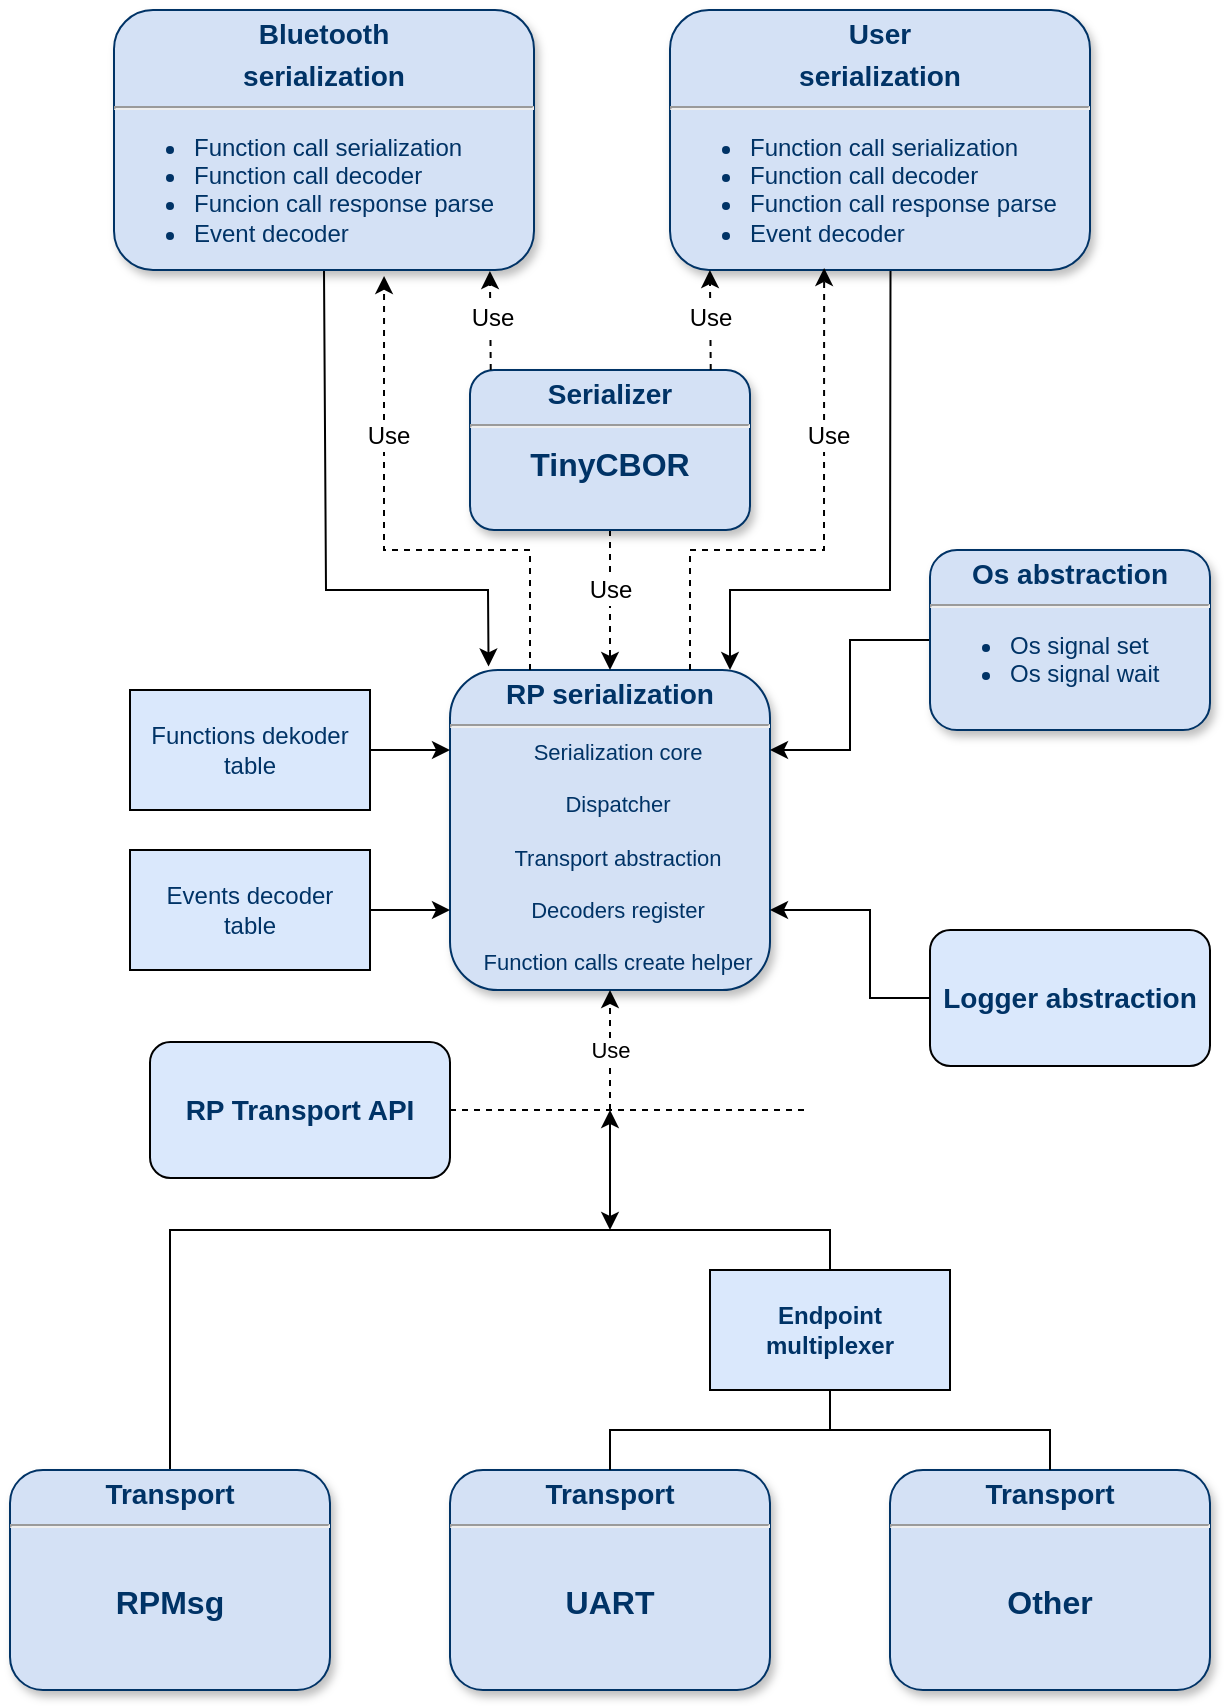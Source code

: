 <mxfile version="12.7.8" type="github">
  <diagram name="Page-1" id="efa7a0a1-bf9b-a30e-e6df-94a7791c09e9">
    <mxGraphModel dx="1408" dy="2048" grid="1" gridSize="10" guides="1" tooltips="1" connect="1" arrows="1" fold="1" page="1" pageScale="1" pageWidth="826" pageHeight="1169" background="#ffffff" math="0" shadow="0">
      <root>
        <mxCell id="0" />
        <mxCell id="1" parent="0" />
        <mxCell id="B9xLCHztqE-pflS7z85g-27" style="edgeStyle=orthogonalEdgeStyle;rounded=0;orthogonalLoop=1;jettySize=auto;html=1;exitX=0.5;exitY=0;exitDx=0;exitDy=0;endArrow=none;endFill=0;" edge="1" parent="1" source="21">
          <mxGeometry relative="1" as="geometry">
            <mxPoint x="430" y="400" as="targetPoint" />
            <Array as="points">
              <mxPoint x="210" y="400" />
            </Array>
          </mxGeometry>
        </mxCell>
        <mxCell id="21" value="&lt;p style=&quot;margin: 4px 0px 0px ; text-align: center&quot;&gt;&lt;font size=&quot;1&quot;&gt;&lt;b style=&quot;font-size: 14px&quot;&gt;Transport&lt;/b&gt;&lt;/font&gt;&lt;/p&gt;&lt;hr&gt;&lt;div align=&quot;center&quot;&gt;&lt;table align=&quot;center&quot;&gt;&lt;tbody&gt;&lt;tr style=&quot;font-size: 16px&quot;&gt;&lt;td&gt;&lt;b&gt;&lt;br&gt;RPMsg&lt;/b&gt;&lt;br&gt;&lt;/td&gt;&lt;/tr&gt;&lt;/tbody&gt;&lt;/table&gt;&lt;/div&gt;" style="verticalAlign=top;align=left;overflow=fill;fontSize=12;fontFamily=Helvetica;html=1;strokeColor=#003366;shadow=1;fillColor=#D4E1F5;fontColor=#003366;glass=0;rounded=1;comic=0;" parent="1" vertex="1">
          <mxGeometry x="130" y="520" width="160" height="110" as="geometry" />
        </mxCell>
        <mxCell id="25" value="&lt;p style=&quot;margin: 4px 0px 0px ; text-align: center&quot;&gt;&lt;font size=&quot;1&quot;&gt;&lt;b style=&quot;font-size: 14px&quot;&gt;RP serialization&lt;br&gt;&lt;/b&gt;&lt;/font&gt;&lt;/p&gt;&lt;hr&gt;&lt;p style=&quot;margin: 0px 0px 0px 8px ; font-size: 11px&quot; align=&quot;center&quot;&gt;&lt;font style=&quot;font-size: 11px&quot;&gt;Serialization core&lt;/font&gt;&lt;/p&gt;&lt;p style=&quot;margin: 0px 0px 0px 8px ; font-size: 11px&quot; align=&quot;center&quot;&gt;&lt;font style=&quot;font-size: 11px&quot;&gt;&lt;br&gt;&lt;/font&gt;&lt;/p&gt;&lt;p style=&quot;margin: 0px 0px 0px 8px ; font-size: 11px&quot; align=&quot;center&quot;&gt;&lt;font style=&quot;font-size: 11px&quot;&gt;Dispatcher&lt;/font&gt;&lt;/p&gt;&lt;p style=&quot;margin: 0px 0px 0px 8px ; font-size: 11px&quot; align=&quot;center&quot;&gt;&lt;font style=&quot;font-size: 11px&quot;&gt;&lt;br&gt;&lt;/font&gt;&lt;/p&gt;&lt;p style=&quot;margin: 0px 0px 0px 8px ; font-size: 11px&quot; align=&quot;center&quot;&gt;&lt;font style=&quot;font-size: 11px&quot;&gt;Transport abstraction&lt;/font&gt;&lt;/p&gt;&lt;p style=&quot;margin: 0px 0px 0px 8px ; font-size: 11px&quot; align=&quot;center&quot;&gt;&lt;font style=&quot;font-size: 11px&quot;&gt;&lt;br&gt;&lt;/font&gt;&lt;/p&gt;&lt;p style=&quot;margin: 0px 0px 0px 8px ; font-size: 11px&quot; align=&quot;center&quot;&gt;&lt;font style=&quot;font-size: 11px&quot;&gt;Decoders register&lt;/font&gt;&lt;/p&gt;&lt;p style=&quot;margin: 0px 0px 0px 8px ; font-size: 11px&quot; align=&quot;center&quot;&gt;&lt;font style=&quot;font-size: 11px&quot;&gt;&lt;br&gt;&lt;/font&gt;&lt;/p&gt;&lt;p style=&quot;margin: 0px 0px 0px 8px ; font-size: 11px&quot; align=&quot;center&quot;&gt;&lt;font style=&quot;font-size: 11px&quot;&gt;Function calls create helper&lt;br&gt;&lt;/font&gt;&lt;/p&gt;&lt;p style=&quot;margin: 0px ; margin-left: 8px&quot; align=&quot;center&quot;&gt;&lt;br&gt;&lt;/p&gt;" style="verticalAlign=top;align=left;overflow=fill;fontSize=12;fontFamily=Helvetica;html=1;strokeColor=#003366;shadow=1;fillColor=#D4E1F5;fontColor=#003366;rounded=1;" parent="1" vertex="1">
          <mxGeometry x="350" y="120" width="160" height="160" as="geometry" />
        </mxCell>
        <mxCell id="hzTVODMIwVcw8zMCKMNO-117" value="&lt;p style=&quot;margin: 4px 0px 0px ; text-align: center&quot;&gt;&lt;font size=&quot;1&quot;&gt;&lt;b style=&quot;font-size: 14px&quot;&gt;Transport&lt;/b&gt;&lt;/font&gt;&lt;/p&gt;&lt;hr&gt;&lt;div align=&quot;center&quot;&gt;&lt;table align=&quot;center&quot;&gt;&lt;tbody&gt;&lt;tr style=&quot;font-size: 16px&quot;&gt;&lt;td&gt;&lt;b&gt;&lt;br&gt;UART&lt;/b&gt;&lt;br&gt;&lt;/td&gt;&lt;/tr&gt;&lt;/tbody&gt;&lt;/table&gt;&lt;/div&gt;" style="verticalAlign=top;align=left;overflow=fill;fontSize=12;fontFamily=Helvetica;html=1;strokeColor=#003366;shadow=1;fillColor=#D4E1F5;fontColor=#003366;glass=0;rounded=1;comic=0;" parent="1" vertex="1">
          <mxGeometry x="350" y="520" width="160" height="110" as="geometry" />
        </mxCell>
        <mxCell id="hzTVODMIwVcw8zMCKMNO-118" value="&lt;p style=&quot;margin: 4px 0px 0px ; text-align: center&quot;&gt;&lt;font size=&quot;1&quot;&gt;&lt;b style=&quot;font-size: 14px&quot;&gt;Transport&lt;/b&gt;&lt;/font&gt;&lt;/p&gt;&lt;hr&gt;&lt;div align=&quot;center&quot;&gt;&lt;table align=&quot;center&quot;&gt;&lt;tbody&gt;&lt;tr style=&quot;font-size: 16px&quot;&gt;&lt;td&gt;&lt;b&gt;&lt;br&gt;Other&lt;/b&gt;&lt;br&gt;&lt;/td&gt;&lt;/tr&gt;&lt;/tbody&gt;&lt;/table&gt;&lt;/div&gt;" style="verticalAlign=top;align=left;overflow=fill;fontSize=12;fontFamily=Helvetica;html=1;strokeColor=#003366;shadow=1;fillColor=#D4E1F5;fontColor=#003366;glass=0;rounded=1;comic=0;" parent="1" vertex="1">
          <mxGeometry x="570" y="520" width="160" height="110" as="geometry" />
        </mxCell>
        <mxCell id="hzTVODMIwVcw8zMCKMNO-134" value="" style="endArrow=none;dashed=1;html=1;exitX=1;exitY=0.5;exitDx=0;exitDy=0;" parent="1" source="hzTVODMIwVcw8zMCKMNO-143" edge="1">
          <mxGeometry width="50" height="50" relative="1" as="geometry">
            <mxPoint x="230" y="330" as="sourcePoint" />
            <mxPoint x="530" y="340" as="targetPoint" />
            <Array as="points">
              <mxPoint x="430" y="340" />
            </Array>
          </mxGeometry>
        </mxCell>
        <mxCell id="hzTVODMIwVcw8zMCKMNO-135" value="" style="endArrow=classic;startArrow=classic;html=1;" parent="1" edge="1">
          <mxGeometry width="50" height="50" relative="1" as="geometry">
            <mxPoint x="430" y="400" as="sourcePoint" />
            <mxPoint x="430" y="340" as="targetPoint" />
          </mxGeometry>
        </mxCell>
        <mxCell id="hzTVODMIwVcw8zMCKMNO-143" value="&lt;font style=&quot;font-size: 14px&quot; color=&quot;#003366&quot;&gt;&lt;b&gt;&lt;font style=&quot;font-size: 14px&quot;&gt;RP Transport API&lt;/font&gt;&lt;/b&gt;&lt;/font&gt;" style="rounded=1;whiteSpace=wrap;html=1;glass=0;comic=0;strokeColor=#000000;fillColor=#dae8fc;" parent="1" vertex="1">
          <mxGeometry x="200" y="306" width="150" height="68" as="geometry" />
        </mxCell>
        <mxCell id="hzTVODMIwVcw8zMCKMNO-184" value="" style="edgeStyle=none;orthogonalLoop=1;jettySize=auto;html=1;entryX=0.5;entryY=0;entryDx=0;entryDy=0;rounded=0;dashed=1;" parent="1" source="hzTVODMIwVcw8zMCKMNO-147" target="25" edge="1">
          <mxGeometry relative="1" as="geometry">
            <mxPoint x="430" y="-30" as="targetPoint" />
          </mxGeometry>
        </mxCell>
        <mxCell id="hzTVODMIwVcw8zMCKMNO-189" value="Use" style="text;html=1;align=center;verticalAlign=middle;resizable=0;points=[];labelBackgroundColor=#ffffff;" parent="hzTVODMIwVcw8zMCKMNO-184" vertex="1" connectable="0">
          <mxGeometry x="0.618" y="1" relative="1" as="geometry">
            <mxPoint x="-1" y="-27" as="offset" />
          </mxGeometry>
        </mxCell>
        <mxCell id="hzTVODMIwVcw8zMCKMNO-147" value="&lt;p style=&quot;margin: 4px 0px 0px ; text-align: center&quot;&gt;&lt;font size=&quot;1&quot;&gt;&lt;b style=&quot;font-size: 14px&quot;&gt;Serializer&lt;/b&gt;&lt;/font&gt;&lt;/p&gt;&lt;hr&gt;&lt;div align=&quot;center&quot;&gt;&lt;table align=&quot;center&quot;&gt;&lt;tbody&gt;&lt;tr style=&quot;font-size: 16px&quot;&gt;&lt;td&gt;&lt;b&gt;TinyCBOR&lt;/b&gt;&lt;br&gt;&lt;/td&gt;&lt;/tr&gt;&lt;/tbody&gt;&lt;/table&gt;&lt;/div&gt;" style="verticalAlign=top;align=left;overflow=fill;fontSize=12;fontFamily=Helvetica;html=1;strokeColor=#003366;shadow=1;fillColor=#D4E1F5;fontColor=#003366;glass=0;rounded=1;comic=0;" parent="1" vertex="1">
          <mxGeometry x="360" y="-30" width="140" height="80" as="geometry" />
        </mxCell>
        <mxCell id="hzTVODMIwVcw8zMCKMNO-155" style="edgeStyle=none;rounded=0;orthogonalLoop=1;jettySize=auto;html=1;exitX=0;exitY=0.5;exitDx=0;exitDy=0;entryX=1;entryY=0.25;entryDx=0;entryDy=0;" parent="1" source="hzTVODMIwVcw8zMCKMNO-154" target="25" edge="1">
          <mxGeometry relative="1" as="geometry">
            <Array as="points">
              <mxPoint x="550" y="105" />
              <mxPoint x="550" y="160" />
            </Array>
          </mxGeometry>
        </mxCell>
        <mxCell id="hzTVODMIwVcw8zMCKMNO-154" value="&lt;p style=&quot;margin: 4px 0px 0px ; text-align: center&quot;&gt;&lt;font size=&quot;1&quot;&gt;&lt;b style=&quot;font-size: 14px&quot;&gt;Os abstraction&lt;br&gt;&lt;/b&gt;&lt;/font&gt;&lt;/p&gt;&lt;hr&gt;&lt;ul&gt;&lt;li&gt;Os signal set&lt;/li&gt;&lt;li&gt;Os signal wait&lt;br&gt;&lt;/li&gt;&lt;/ul&gt;" style="verticalAlign=top;align=left;overflow=fill;fontSize=12;fontFamily=Helvetica;html=1;strokeColor=#003366;shadow=1;fillColor=#D4E1F5;fontColor=#003366;rounded=1;" parent="1" vertex="1">
          <mxGeometry x="590" y="60" width="140" height="90" as="geometry" />
        </mxCell>
        <mxCell id="hzTVODMIwVcw8zMCKMNO-160" style="edgeStyle=none;rounded=0;orthogonalLoop=1;jettySize=auto;html=1;exitX=0;exitY=0.5;exitDx=0;exitDy=0;entryX=1;entryY=0.75;entryDx=0;entryDy=0;" parent="1" source="hzTVODMIwVcw8zMCKMNO-159" target="25" edge="1">
          <mxGeometry relative="1" as="geometry">
            <Array as="points">
              <mxPoint x="560" y="284" />
              <mxPoint x="560" y="240" />
            </Array>
          </mxGeometry>
        </mxCell>
        <mxCell id="hzTVODMIwVcw8zMCKMNO-159" value="&lt;font style=&quot;font-size: 14px&quot; color=&quot;#003366&quot;&gt;&lt;b&gt;&lt;font style=&quot;font-size: 14px&quot;&gt;Logger abstraction&lt;br&gt;&lt;/font&gt;&lt;/b&gt;&lt;/font&gt;" style="rounded=1;whiteSpace=wrap;html=1;glass=0;comic=0;strokeColor=#000000;fillColor=#dae8fc;" parent="1" vertex="1">
          <mxGeometry x="590" y="250" width="140" height="68" as="geometry" />
        </mxCell>
        <mxCell id="hzTVODMIwVcw8zMCKMNO-167" style="edgeStyle=none;rounded=0;orthogonalLoop=1;jettySize=auto;html=1;entryX=0.133;entryY=-0.011;entryDx=0;entryDy=0;entryPerimeter=0;exitX=0.5;exitY=1;exitDx=0;exitDy=0;" parent="1" source="hzTVODMIwVcw8zMCKMNO-164" edge="1">
          <mxGeometry relative="1" as="geometry">
            <mxPoint x="369.28" y="118.24" as="targetPoint" />
            <Array as="points">
              <mxPoint x="288" y="80" />
              <mxPoint x="369" y="80" />
            </Array>
            <mxPoint x="288" y="-20" as="sourcePoint" />
          </mxGeometry>
        </mxCell>
        <mxCell id="hzTVODMIwVcw8zMCKMNO-164" value="&lt;p style=&quot;margin: 4px 0px 0px ; text-align: center&quot;&gt;&lt;font size=&quot;1&quot;&gt;&lt;b style=&quot;font-size: 14px&quot;&gt;Bluetooth&lt;/b&gt;&lt;/font&gt;&lt;/p&gt;&lt;p style=&quot;margin: 4px 0px 0px ; text-align: center&quot;&gt;&lt;font size=&quot;1&quot;&gt;&lt;b style=&quot;font-size: 14px&quot;&gt;serialization&lt;br&gt;&lt;/b&gt;&lt;/font&gt;&lt;/p&gt;&lt;hr&gt;&lt;div&gt;&lt;ul&gt;&lt;li&gt;Function call serialization&lt;/li&gt;&lt;li&gt;Function call decoder&lt;/li&gt;&lt;li&gt;Funcion call response parse&lt;/li&gt;&lt;li&gt;Event decoder&lt;/li&gt;&lt;/ul&gt;&lt;/div&gt;&lt;div&gt;&lt;br&gt;&lt;/div&gt;" style="verticalAlign=top;align=left;overflow=fill;fontSize=12;fontFamily=Helvetica;html=1;strokeColor=#003366;shadow=1;fillColor=#D4E1F5;fontColor=#003366;rounded=1;" parent="1" vertex="1">
          <mxGeometry x="182" y="-210" width="210" height="130" as="geometry" />
        </mxCell>
        <mxCell id="hzTVODMIwVcw8zMCKMNO-196" value="" style="edgeStyle=none;rounded=0;orthogonalLoop=1;jettySize=auto;html=1;entryX=0.875;entryY=0;entryDx=0;entryDy=0;entryPerimeter=0;exitX=0.525;exitY=0.997;exitDx=0;exitDy=0;exitPerimeter=0;" parent="1" source="hzTVODMIwVcw8zMCKMNO-166" target="25" edge="1">
          <mxGeometry relative="1" as="geometry">
            <mxPoint x="560" y="51" as="sourcePoint" />
            <mxPoint x="555" y="130" as="targetPoint" />
            <Array as="points">
              <mxPoint x="570" y="80" />
              <mxPoint x="490" y="80" />
            </Array>
          </mxGeometry>
        </mxCell>
        <mxCell id="hzTVODMIwVcw8zMCKMNO-166" value="&lt;p style=&quot;margin: 4px 0px 0px ; text-align: center&quot;&gt;&lt;font size=&quot;1&quot;&gt;&lt;b style=&quot;font-size: 14px&quot;&gt;User&lt;/b&gt;&lt;/font&gt;&lt;/p&gt;&lt;p style=&quot;margin: 4px 0px 0px ; text-align: center&quot;&gt;&lt;font size=&quot;1&quot;&gt;&lt;b style=&quot;font-size: 14px&quot;&gt;serialization&lt;br&gt;&lt;/b&gt;&lt;/font&gt;&lt;/p&gt;&lt;hr&gt;&lt;div&gt;&lt;ul&gt;&lt;li&gt;Function call serialization&lt;/li&gt;&lt;li&gt;Function call decoder&lt;/li&gt;&lt;li&gt;Function call response parse&lt;/li&gt;&lt;li&gt;Event decoder&lt;/li&gt;&lt;/ul&gt;&lt;/div&gt;&lt;div&gt;&lt;br&gt;&lt;/div&gt;" style="verticalAlign=top;align=left;overflow=fill;fontSize=12;fontFamily=Helvetica;html=1;strokeColor=#003366;shadow=1;fillColor=#D4E1F5;fontColor=#003366;rounded=1;" parent="1" vertex="1">
          <mxGeometry x="460" y="-210" width="210" height="130" as="geometry" />
        </mxCell>
        <mxCell id="hzTVODMIwVcw8zMCKMNO-173" value="Use" style="endArrow=classic;html=1;entryX=0.5;entryY=1;entryDx=0;entryDy=0;dashed=1;" parent="1" target="25" edge="1">
          <mxGeometry width="50" height="50" relative="1" as="geometry">
            <mxPoint x="430" y="340" as="sourcePoint" />
            <mxPoint x="270" y="220" as="targetPoint" />
            <Array as="points">
              <mxPoint x="430" y="310" />
            </Array>
          </mxGeometry>
        </mxCell>
        <mxCell id="hzTVODMIwVcw8zMCKMNO-178" value="" style="endArrow=classic;html=1;dashed=1;exitX=0.25;exitY=0;exitDx=0;exitDy=0;entryX=0.095;entryY=1;entryDx=0;entryDy=0;entryPerimeter=0;" parent="1" target="hzTVODMIwVcw8zMCKMNO-166" edge="1">
          <mxGeometry width="50" height="50" relative="1" as="geometry">
            <mxPoint x="480.37" y="-30.0" as="sourcePoint" />
            <mxPoint x="480" y="-70" as="targetPoint" />
          </mxGeometry>
        </mxCell>
        <mxCell id="hzTVODMIwVcw8zMCKMNO-179" value="Use" style="text;html=1;align=center;verticalAlign=middle;resizable=0;points=[];labelBackgroundColor=#ffffff;" parent="hzTVODMIwVcw8zMCKMNO-178" vertex="1" connectable="0">
          <mxGeometry x="0.344" y="-1" relative="1" as="geometry">
            <mxPoint x="-1.09" y="7.01" as="offset" />
          </mxGeometry>
        </mxCell>
        <mxCell id="hzTVODMIwVcw8zMCKMNO-193" value="" style="edgeStyle=none;rounded=0;orthogonalLoop=1;jettySize=auto;html=1;entryX=0;entryY=0.25;entryDx=0;entryDy=0;" parent="1" source="hzTVODMIwVcw8zMCKMNO-190" target="25" edge="1">
          <mxGeometry relative="1" as="geometry" />
        </mxCell>
        <mxCell id="hzTVODMIwVcw8zMCKMNO-190" value="&lt;div&gt;&lt;font color=&quot;#003366&quot;&gt;Functions dekoder&lt;/font&gt;&lt;/div&gt;&lt;div&gt;&lt;font color=&quot;#003366&quot;&gt;table&lt;br&gt;&lt;/font&gt;&lt;/div&gt;" style="rounded=0;whiteSpace=wrap;html=1;glass=0;comic=0;strokeColor=#000000;fillColor=#dae8fc;" parent="1" vertex="1">
          <mxGeometry x="190" y="130" width="120" height="60" as="geometry" />
        </mxCell>
        <mxCell id="hzTVODMIwVcw8zMCKMNO-194" value="" style="edgeStyle=none;rounded=0;orthogonalLoop=1;jettySize=auto;html=1;entryX=0;entryY=0.75;entryDx=0;entryDy=0;" parent="1" source="hzTVODMIwVcw8zMCKMNO-191" target="25" edge="1">
          <mxGeometry relative="1" as="geometry" />
        </mxCell>
        <mxCell id="hzTVODMIwVcw8zMCKMNO-191" value="&lt;div&gt;&lt;font color=&quot;#003366&quot;&gt;Events decoder&lt;/font&gt;&lt;/div&gt;&lt;div&gt;&lt;font color=&quot;#003366&quot;&gt;table&lt;/font&gt;&lt;br&gt;&lt;/div&gt;" style="rounded=0;whiteSpace=wrap;html=1;glass=0;comic=0;strokeColor=#000000;fillColor=#dae8fc;" parent="1" vertex="1">
          <mxGeometry x="190" y="210" width="120" height="60" as="geometry" />
        </mxCell>
        <mxCell id="jsOhlCd9X-9qNjyJw1FY-28" value="" style="endArrow=classic;html=1;dashed=1;exitX=0.25;exitY=0;exitDx=0;exitDy=0;entryX=0.895;entryY=1.004;entryDx=0;entryDy=0;entryPerimeter=0;" parent="1" target="hzTVODMIwVcw8zMCKMNO-164" edge="1">
          <mxGeometry width="50" height="50" relative="1" as="geometry">
            <mxPoint x="370.37" y="-30.0" as="sourcePoint" />
            <mxPoint x="370" y="-70" as="targetPoint" />
          </mxGeometry>
        </mxCell>
        <mxCell id="jsOhlCd9X-9qNjyJw1FY-29" value="Use" style="text;html=1;align=center;verticalAlign=middle;resizable=0;points=[];labelBackgroundColor=#ffffff;" parent="jsOhlCd9X-9qNjyJw1FY-28" vertex="1" connectable="0">
          <mxGeometry x="0.344" y="-1" relative="1" as="geometry">
            <mxPoint y="7.01" as="offset" />
          </mxGeometry>
        </mxCell>
        <mxCell id="jsOhlCd9X-9qNjyJw1FY-30" value="" style="endArrow=classic;html=1;exitX=0.25;exitY=0;exitDx=0;exitDy=0;entryX=0.643;entryY=1.023;entryDx=0;entryDy=0;strokeColor=#000000;rounded=0;dashed=1;entryPerimeter=0;" parent="1" source="25" target="hzTVODMIwVcw8zMCKMNO-164" edge="1">
          <mxGeometry width="50" height="50" relative="1" as="geometry">
            <mxPoint x="170" y="90" as="sourcePoint" />
            <mxPoint x="220" y="40" as="targetPoint" />
            <Array as="points">
              <mxPoint x="390" y="60" />
              <mxPoint x="317" y="60" />
              <mxPoint x="317" y="-10" />
            </Array>
          </mxGeometry>
        </mxCell>
        <mxCell id="jsOhlCd9X-9qNjyJw1FY-38" value="Use" style="text;html=1;align=center;verticalAlign=middle;resizable=0;points=[];labelBackgroundColor=#ffffff;" parent="1" vertex="1" connectable="0">
          <mxGeometry x="320" y="30" as="geometry">
            <mxPoint x="-1" y="-27" as="offset" />
          </mxGeometry>
        </mxCell>
        <mxCell id="B9xLCHztqE-pflS7z85g-28" style="edgeStyle=orthogonalEdgeStyle;rounded=0;orthogonalLoop=1;jettySize=auto;html=1;exitX=0.5;exitY=0;exitDx=0;exitDy=0;endArrow=none;endFill=0;" edge="1" parent="1" source="jsOhlCd9X-9qNjyJw1FY-40">
          <mxGeometry relative="1" as="geometry">
            <mxPoint x="430" y="400" as="targetPoint" />
            <Array as="points">
              <mxPoint x="540" y="400" />
            </Array>
          </mxGeometry>
        </mxCell>
        <mxCell id="B9xLCHztqE-pflS7z85g-29" style="edgeStyle=orthogonalEdgeStyle;rounded=0;orthogonalLoop=1;jettySize=auto;html=1;exitX=0.5;exitY=1;exitDx=0;exitDy=0;entryX=0.5;entryY=0;entryDx=0;entryDy=0;endArrow=none;endFill=0;" edge="1" parent="1" source="jsOhlCd9X-9qNjyJw1FY-40" target="hzTVODMIwVcw8zMCKMNO-117">
          <mxGeometry relative="1" as="geometry" />
        </mxCell>
        <mxCell id="B9xLCHztqE-pflS7z85g-30" style="edgeStyle=orthogonalEdgeStyle;rounded=0;orthogonalLoop=1;jettySize=auto;html=1;exitX=0.5;exitY=1;exitDx=0;exitDy=0;entryX=0.5;entryY=0;entryDx=0;entryDy=0;endArrow=none;endFill=0;" edge="1" parent="1" source="jsOhlCd9X-9qNjyJw1FY-40" target="hzTVODMIwVcw8zMCKMNO-118">
          <mxGeometry relative="1" as="geometry" />
        </mxCell>
        <mxCell id="jsOhlCd9X-9qNjyJw1FY-40" value="&lt;font color=&quot;#003366&quot;&gt;&lt;b&gt;Endpoint multiplexer&lt;/b&gt;&lt;/font&gt;" style="rounded=0;whiteSpace=wrap;html=1;fillColor=#dae8fc;strokeColor=#000000;" parent="1" vertex="1">
          <mxGeometry x="480" y="420" width="120" height="60" as="geometry" />
        </mxCell>
        <mxCell id="GaNzrG4OUb8JcvTXfsrH-26" value="" style="endArrow=classic;html=1;exitX=0.75;exitY=0;exitDx=0;exitDy=0;entryX=0.367;entryY=0.992;entryDx=0;entryDy=0;entryPerimeter=0;rounded=0;dashed=1;" parent="1" source="25" target="hzTVODMIwVcw8zMCKMNO-166" edge="1">
          <mxGeometry width="50" height="50" relative="1" as="geometry">
            <mxPoint x="520" y="70" as="sourcePoint" />
            <mxPoint x="570" y="20" as="targetPoint" />
            <Array as="points">
              <mxPoint x="470" y="60" />
              <mxPoint x="537" y="60" />
            </Array>
          </mxGeometry>
        </mxCell>
        <mxCell id="GaNzrG4OUb8JcvTXfsrH-27" value="Use" style="text;html=1;align=center;verticalAlign=middle;resizable=0;points=[];labelBackgroundColor=#ffffff;" parent="1" vertex="1" connectable="0">
          <mxGeometry x="540" y="30" as="geometry">
            <mxPoint x="-1" y="-27" as="offset" />
          </mxGeometry>
        </mxCell>
      </root>
    </mxGraphModel>
  </diagram>
</mxfile>
